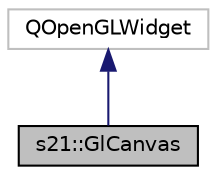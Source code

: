 digraph "s21::GlCanvas"
{
 // LATEX_PDF_SIZE
  edge [fontname="Helvetica",fontsize="10",labelfontname="Helvetica",labelfontsize="10"];
  node [fontname="Helvetica",fontsize="10",shape=record];
  Node1 [label="s21::GlCanvas",height=0.2,width=0.4,color="black", fillcolor="grey75", style="filled", fontcolor="black",tooltip="The GlCanvas class describes the OpenGl window in which the loaded model is drawn."];
  Node2 -> Node1 [dir="back",color="midnightblue",fontsize="10",style="solid"];
  Node2 [label="QOpenGLWidget",height=0.2,width=0.4,color="grey75", fillcolor="white", style="filled",tooltip=" "];
}
